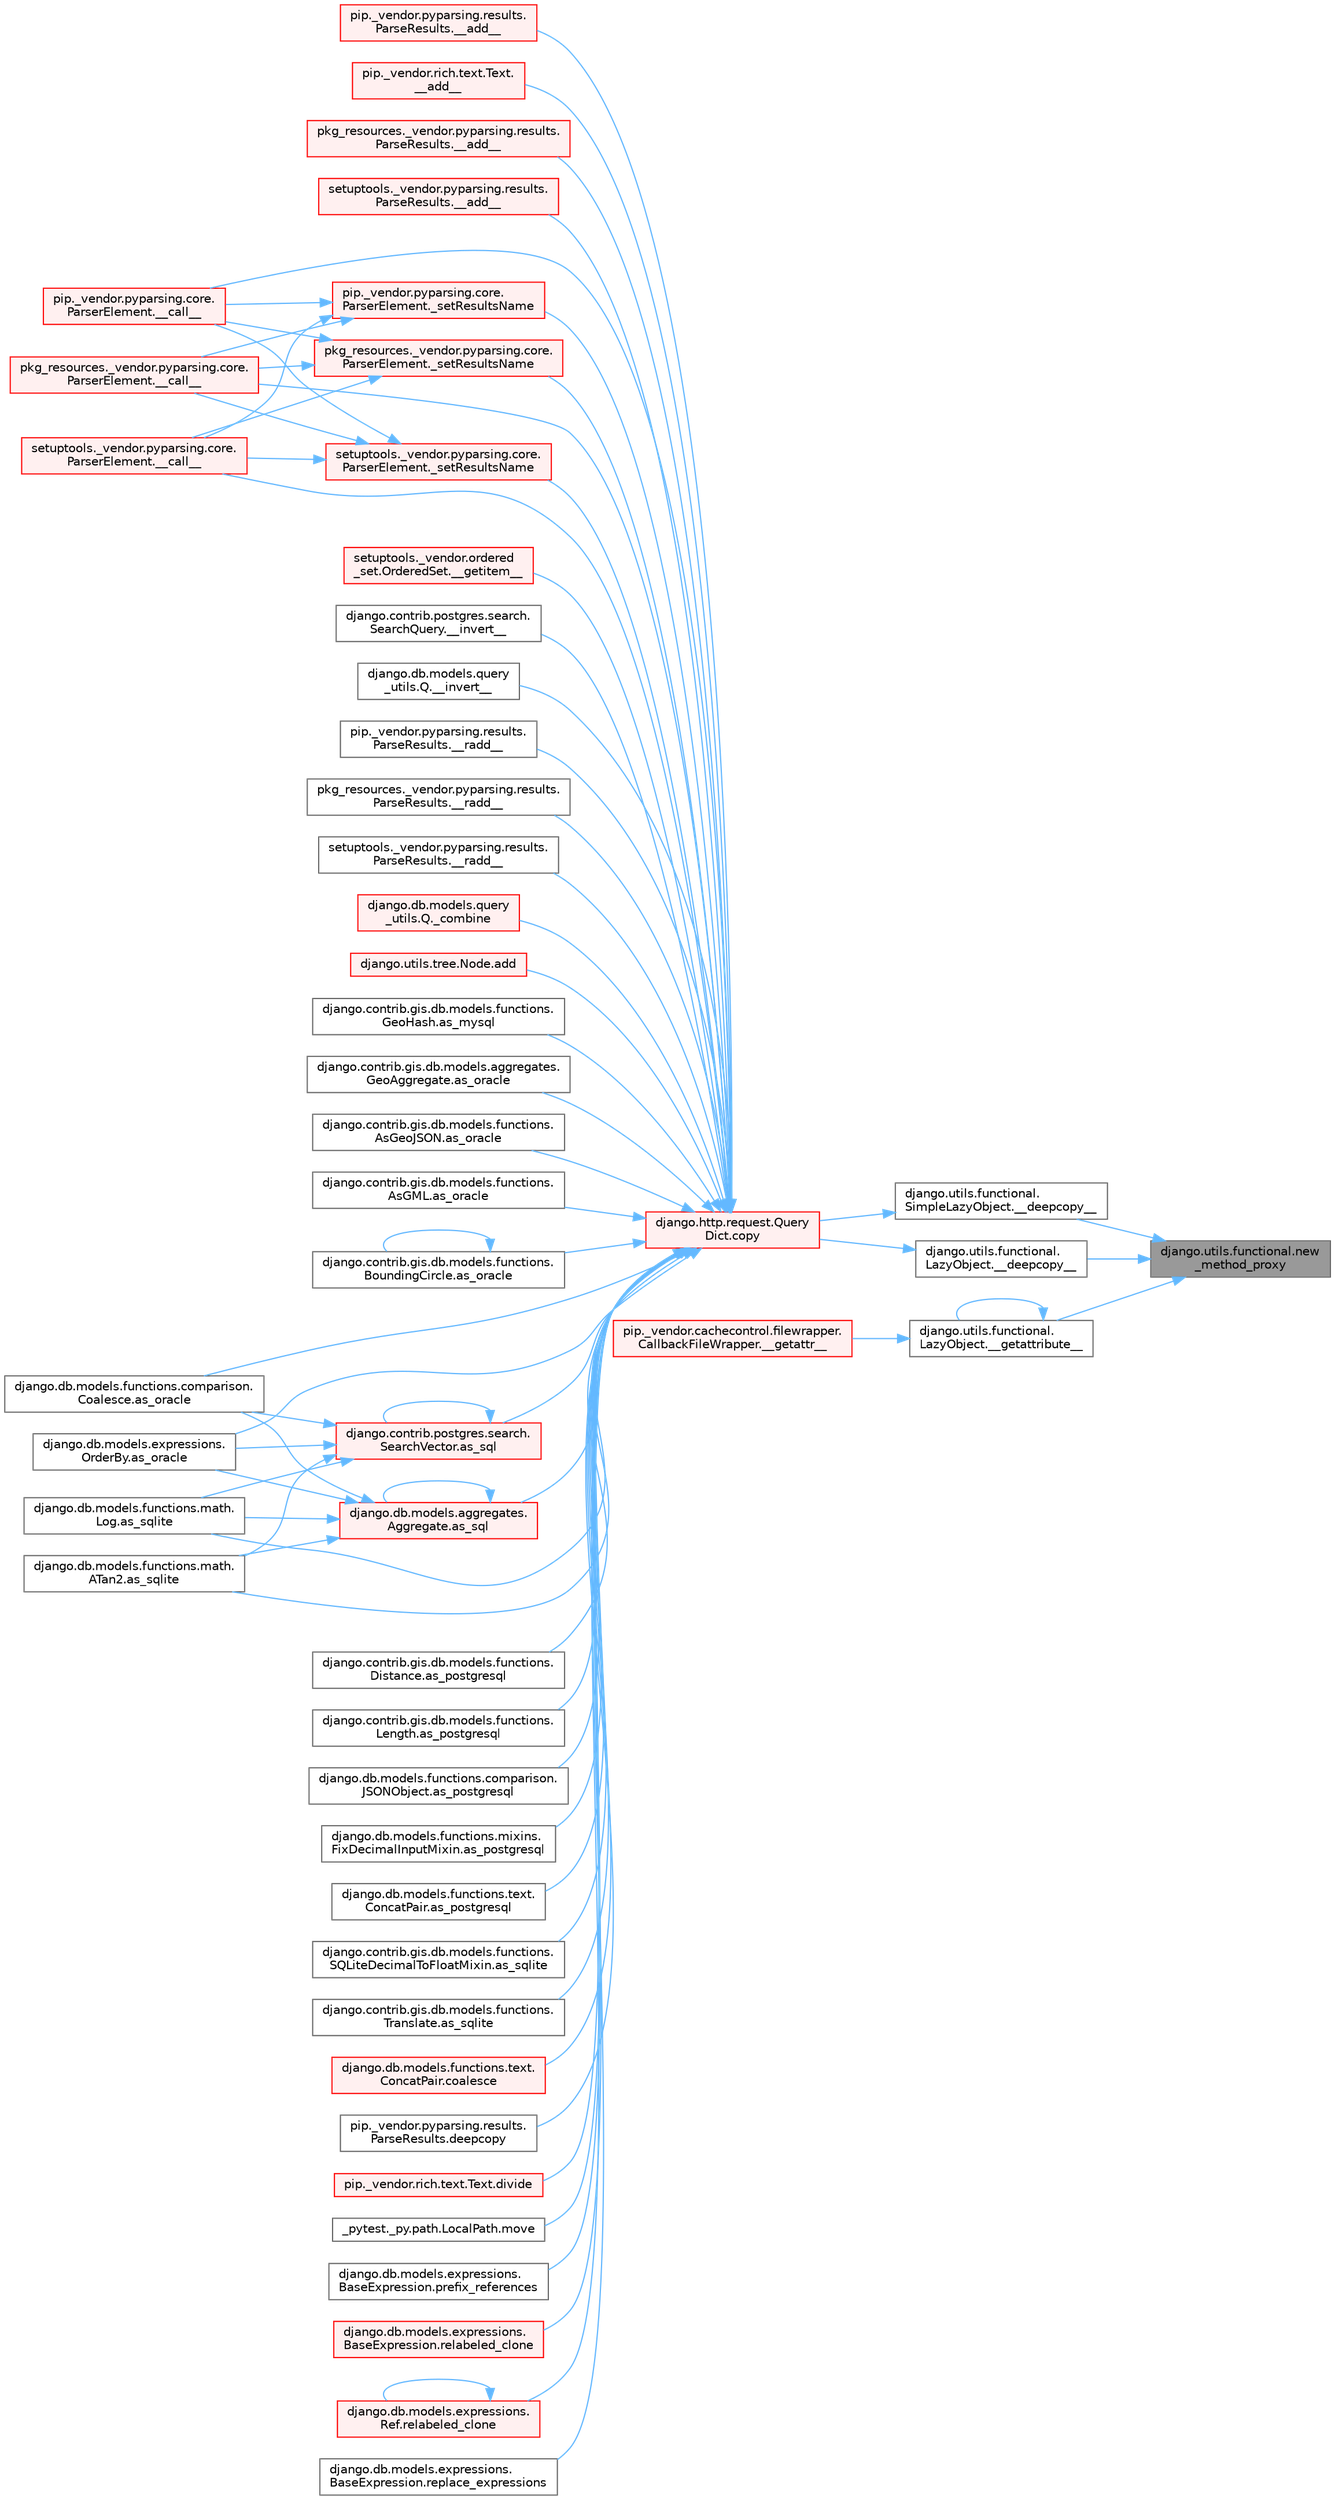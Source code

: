 digraph "django.utils.functional.new_method_proxy"
{
 // LATEX_PDF_SIZE
  bgcolor="transparent";
  edge [fontname=Helvetica,fontsize=10,labelfontname=Helvetica,labelfontsize=10];
  node [fontname=Helvetica,fontsize=10,shape=box,height=0.2,width=0.4];
  rankdir="RL";
  Node1 [id="Node000001",label="django.utils.functional.new\l_method_proxy",height=0.2,width=0.4,color="gray40", fillcolor="grey60", style="filled", fontcolor="black",tooltip=" "];
  Node1 -> Node2 [id="edge1_Node000001_Node000002",dir="back",color="steelblue1",style="solid",tooltip=" "];
  Node2 [id="Node000002",label="django.utils.functional.\lLazyObject.__deepcopy__",height=0.2,width=0.4,color="grey40", fillcolor="white", style="filled",URL="$classdjango_1_1utils_1_1functional_1_1_lazy_object.html#aff5fdae9fab23cf1c8dc3ed4e1906071",tooltip=" "];
  Node2 -> Node3 [id="edge2_Node000002_Node000003",dir="back",color="steelblue1",style="solid",tooltip=" "];
  Node3 [id="Node000003",label="django.http.request.Query\lDict.copy",height=0.2,width=0.4,color="red", fillcolor="#FFF0F0", style="filled",URL="$classdjango_1_1http_1_1request_1_1_query_dict.html#ada9e4956e62868c5587b9ffde7b358b5",tooltip=" "];
  Node3 -> Node4 [id="edge3_Node000003_Node000004",dir="back",color="steelblue1",style="solid",tooltip=" "];
  Node4 [id="Node000004",label="pip._vendor.pyparsing.results.\lParseResults.__add__",height=0.2,width=0.4,color="red", fillcolor="#FFF0F0", style="filled",URL="$classpip_1_1__vendor_1_1pyparsing_1_1results_1_1_parse_results.html#a3d042ec44a5277aec415d0527b3aa0f2",tooltip=" "];
  Node3 -> Node6 [id="edge4_Node000003_Node000006",dir="back",color="steelblue1",style="solid",tooltip=" "];
  Node6 [id="Node000006",label="pip._vendor.rich.text.Text.\l__add__",height=0.2,width=0.4,color="red", fillcolor="#FFF0F0", style="filled",URL="$classpip_1_1__vendor_1_1rich_1_1text_1_1_text.html#a53ddbcca645bcd523cc7875ede6a2691",tooltip=" "];
  Node3 -> Node7 [id="edge5_Node000003_Node000007",dir="back",color="steelblue1",style="solid",tooltip=" "];
  Node7 [id="Node000007",label="pkg_resources._vendor.pyparsing.results.\lParseResults.__add__",height=0.2,width=0.4,color="red", fillcolor="#FFF0F0", style="filled",URL="$classpkg__resources_1_1__vendor_1_1pyparsing_1_1results_1_1_parse_results.html#aac08c0df1060499bad944971ca3442b9",tooltip=" "];
  Node3 -> Node8 [id="edge6_Node000003_Node000008",dir="back",color="steelblue1",style="solid",tooltip=" "];
  Node8 [id="Node000008",label="setuptools._vendor.pyparsing.results.\lParseResults.__add__",height=0.2,width=0.4,color="red", fillcolor="#FFF0F0", style="filled",URL="$classsetuptools_1_1__vendor_1_1pyparsing_1_1results_1_1_parse_results.html#afddc4e6ba70870fb80a50fb1f12f43e3",tooltip=" "];
  Node3 -> Node9 [id="edge7_Node000003_Node000009",dir="back",color="steelblue1",style="solid",tooltip=" "];
  Node9 [id="Node000009",label="pip._vendor.pyparsing.core.\lParserElement.__call__",height=0.2,width=0.4,color="red", fillcolor="#FFF0F0", style="filled",URL="$classpip_1_1__vendor_1_1pyparsing_1_1core_1_1_parser_element.html#a2f5f22bc974026e007e59ad948002d7d",tooltip=" "];
  Node3 -> Node12 [id="edge8_Node000003_Node000012",dir="back",color="steelblue1",style="solid",tooltip=" "];
  Node12 [id="Node000012",label="pkg_resources._vendor.pyparsing.core.\lParserElement.__call__",height=0.2,width=0.4,color="red", fillcolor="#FFF0F0", style="filled",URL="$classpkg__resources_1_1__vendor_1_1pyparsing_1_1core_1_1_parser_element.html#afcbb17119d97bfa6d626db404fc46c5d",tooltip=" "];
  Node3 -> Node13 [id="edge9_Node000003_Node000013",dir="back",color="steelblue1",style="solid",tooltip=" "];
  Node13 [id="Node000013",label="setuptools._vendor.pyparsing.core.\lParserElement.__call__",height=0.2,width=0.4,color="red", fillcolor="#FFF0F0", style="filled",URL="$classsetuptools_1_1__vendor_1_1pyparsing_1_1core_1_1_parser_element.html#a28d20326a3f54e2777adc97073328291",tooltip=" "];
  Node3 -> Node14 [id="edge10_Node000003_Node000014",dir="back",color="steelblue1",style="solid",tooltip=" "];
  Node14 [id="Node000014",label="setuptools._vendor.ordered\l_set.OrderedSet.__getitem__",height=0.2,width=0.4,color="red", fillcolor="#FFF0F0", style="filled",URL="$classsetuptools_1_1__vendor_1_1ordered__set_1_1_ordered_set.html#aaa8657c0e85788ac2555cc46176b060c",tooltip=" "];
  Node3 -> Node140 [id="edge11_Node000003_Node000140",dir="back",color="steelblue1",style="solid",tooltip=" "];
  Node140 [id="Node000140",label="django.contrib.postgres.search.\lSearchQuery.__invert__",height=0.2,width=0.4,color="grey40", fillcolor="white", style="filled",URL="$classdjango_1_1contrib_1_1postgres_1_1search_1_1_search_query.html#ac6a7b74e22559ee2d0e348855bb3d42f",tooltip=" "];
  Node3 -> Node141 [id="edge12_Node000003_Node000141",dir="back",color="steelblue1",style="solid",tooltip=" "];
  Node141 [id="Node000141",label="django.db.models.query\l_utils.Q.__invert__",height=0.2,width=0.4,color="grey40", fillcolor="white", style="filled",URL="$classdjango_1_1db_1_1models_1_1query__utils_1_1_q.html#aaeda3970880cceb191cb640593f80bdf",tooltip=" "];
  Node3 -> Node142 [id="edge13_Node000003_Node000142",dir="back",color="steelblue1",style="solid",tooltip=" "];
  Node142 [id="Node000142",label="pip._vendor.pyparsing.results.\lParseResults.__radd__",height=0.2,width=0.4,color="grey40", fillcolor="white", style="filled",URL="$classpip_1_1__vendor_1_1pyparsing_1_1results_1_1_parse_results.html#afe7d2f27df6497e29cb2cfcd08d8dd40",tooltip=" "];
  Node3 -> Node143 [id="edge14_Node000003_Node000143",dir="back",color="steelblue1",style="solid",tooltip=" "];
  Node143 [id="Node000143",label="pkg_resources._vendor.pyparsing.results.\lParseResults.__radd__",height=0.2,width=0.4,color="grey40", fillcolor="white", style="filled",URL="$classpkg__resources_1_1__vendor_1_1pyparsing_1_1results_1_1_parse_results.html#a7a988886fbf5c1a9187986384e4df86a",tooltip=" "];
  Node3 -> Node144 [id="edge15_Node000003_Node000144",dir="back",color="steelblue1",style="solid",tooltip=" "];
  Node144 [id="Node000144",label="setuptools._vendor.pyparsing.results.\lParseResults.__radd__",height=0.2,width=0.4,color="grey40", fillcolor="white", style="filled",URL="$classsetuptools_1_1__vendor_1_1pyparsing_1_1results_1_1_parse_results.html#ae4ccddd5f7c4b56e755d4742bc029335",tooltip=" "];
  Node3 -> Node145 [id="edge16_Node000003_Node000145",dir="back",color="steelblue1",style="solid",tooltip=" "];
  Node145 [id="Node000145",label="django.db.models.query\l_utils.Q._combine",height=0.2,width=0.4,color="red", fillcolor="#FFF0F0", style="filled",URL="$classdjango_1_1db_1_1models_1_1query__utils_1_1_q.html#ade621b98231b73615e1aa3a726560c55",tooltip=" "];
  Node3 -> Node158 [id="edge17_Node000003_Node000158",dir="back",color="steelblue1",style="solid",tooltip=" "];
  Node158 [id="Node000158",label="pip._vendor.pyparsing.core.\lParserElement._setResultsName",height=0.2,width=0.4,color="red", fillcolor="#FFF0F0", style="filled",URL="$classpip_1_1__vendor_1_1pyparsing_1_1core_1_1_parser_element.html#a4682554ec6560cf3d1060cba60212b54",tooltip=" "];
  Node158 -> Node9 [id="edge18_Node000158_Node000009",dir="back",color="steelblue1",style="solid",tooltip=" "];
  Node158 -> Node12 [id="edge19_Node000158_Node000012",dir="back",color="steelblue1",style="solid",tooltip=" "];
  Node158 -> Node13 [id="edge20_Node000158_Node000013",dir="back",color="steelblue1",style="solid",tooltip=" "];
  Node3 -> Node162 [id="edge21_Node000003_Node000162",dir="back",color="steelblue1",style="solid",tooltip=" "];
  Node162 [id="Node000162",label="pkg_resources._vendor.pyparsing.core.\lParserElement._setResultsName",height=0.2,width=0.4,color="red", fillcolor="#FFF0F0", style="filled",URL="$classpkg__resources_1_1__vendor_1_1pyparsing_1_1core_1_1_parser_element.html#a84c9abb71474719f0beed3a171d4d031",tooltip=" "];
  Node162 -> Node9 [id="edge22_Node000162_Node000009",dir="back",color="steelblue1",style="solid",tooltip=" "];
  Node162 -> Node12 [id="edge23_Node000162_Node000012",dir="back",color="steelblue1",style="solid",tooltip=" "];
  Node162 -> Node13 [id="edge24_Node000162_Node000013",dir="back",color="steelblue1",style="solid",tooltip=" "];
  Node3 -> Node163 [id="edge25_Node000003_Node000163",dir="back",color="steelblue1",style="solid",tooltip=" "];
  Node163 [id="Node000163",label="setuptools._vendor.pyparsing.core.\lParserElement._setResultsName",height=0.2,width=0.4,color="red", fillcolor="#FFF0F0", style="filled",URL="$classsetuptools_1_1__vendor_1_1pyparsing_1_1core_1_1_parser_element.html#ad1c3dd5ac98b4103f6c2a679005e141b",tooltip=" "];
  Node163 -> Node9 [id="edge26_Node000163_Node000009",dir="back",color="steelblue1",style="solid",tooltip=" "];
  Node163 -> Node12 [id="edge27_Node000163_Node000012",dir="back",color="steelblue1",style="solid",tooltip=" "];
  Node163 -> Node13 [id="edge28_Node000163_Node000013",dir="back",color="steelblue1",style="solid",tooltip=" "];
  Node3 -> Node164 [id="edge29_Node000003_Node000164",dir="back",color="steelblue1",style="solid",tooltip=" "];
  Node164 [id="Node000164",label="django.utils.tree.Node.add",height=0.2,width=0.4,color="red", fillcolor="#FFF0F0", style="filled",URL="$classdjango_1_1utils_1_1tree_1_1_node.html#a2c883d105b5c9cfd32bff72c7469f18c",tooltip=" "];
  Node3 -> Node485 [id="edge30_Node000003_Node000485",dir="back",color="steelblue1",style="solid",tooltip=" "];
  Node485 [id="Node000485",label="django.contrib.gis.db.models.functions.\lGeoHash.as_mysql",height=0.2,width=0.4,color="grey40", fillcolor="white", style="filled",URL="$classdjango_1_1contrib_1_1gis_1_1db_1_1models_1_1functions_1_1_geo_hash.html#a68a859b5c99e8450f6a4df79ef08fd89",tooltip=" "];
  Node3 -> Node486 [id="edge31_Node000003_Node000486",dir="back",color="steelblue1",style="solid",tooltip=" "];
  Node486 [id="Node000486",label="django.contrib.gis.db.models.aggregates.\lGeoAggregate.as_oracle",height=0.2,width=0.4,color="grey40", fillcolor="white", style="filled",URL="$classdjango_1_1contrib_1_1gis_1_1db_1_1models_1_1aggregates_1_1_geo_aggregate.html#a537ce307d50a80a372c22e07a9f25fa6",tooltip=" "];
  Node3 -> Node487 [id="edge32_Node000003_Node000487",dir="back",color="steelblue1",style="solid",tooltip=" "];
  Node487 [id="Node000487",label="django.contrib.gis.db.models.functions.\lAsGeoJSON.as_oracle",height=0.2,width=0.4,color="grey40", fillcolor="white", style="filled",URL="$classdjango_1_1contrib_1_1gis_1_1db_1_1models_1_1functions_1_1_as_geo_j_s_o_n.html#ae6e5acc7a92749f69dc7b18a973ffaae",tooltip=" "];
  Node3 -> Node488 [id="edge33_Node000003_Node000488",dir="back",color="steelblue1",style="solid",tooltip=" "];
  Node488 [id="Node000488",label="django.contrib.gis.db.models.functions.\lAsGML.as_oracle",height=0.2,width=0.4,color="grey40", fillcolor="white", style="filled",URL="$classdjango_1_1contrib_1_1gis_1_1db_1_1models_1_1functions_1_1_as_g_m_l.html#a0a70238d2ad8f058ef86dbfc6e8f3566",tooltip=" "];
  Node3 -> Node489 [id="edge34_Node000003_Node000489",dir="back",color="steelblue1",style="solid",tooltip=" "];
  Node489 [id="Node000489",label="django.contrib.gis.db.models.functions.\lBoundingCircle.as_oracle",height=0.2,width=0.4,color="grey40", fillcolor="white", style="filled",URL="$classdjango_1_1contrib_1_1gis_1_1db_1_1models_1_1functions_1_1_bounding_circle.html#a63203e27009441455a424b3a41593cd6",tooltip=" "];
  Node489 -> Node489 [id="edge35_Node000489_Node000489",dir="back",color="steelblue1",style="solid",tooltip=" "];
  Node3 -> Node490 [id="edge36_Node000003_Node000490",dir="back",color="steelblue1",style="solid",tooltip=" "];
  Node490 [id="Node000490",label="django.db.models.expressions.\lOrderBy.as_oracle",height=0.2,width=0.4,color="grey40", fillcolor="white", style="filled",URL="$classdjango_1_1db_1_1models_1_1expressions_1_1_order_by.html#af9b6ede9b0df85d6bcf54f983b3a8f6a",tooltip=" "];
  Node3 -> Node491 [id="edge37_Node000003_Node000491",dir="back",color="steelblue1",style="solid",tooltip=" "];
  Node491 [id="Node000491",label="django.db.models.functions.comparison.\lCoalesce.as_oracle",height=0.2,width=0.4,color="grey40", fillcolor="white", style="filled",URL="$classdjango_1_1db_1_1models_1_1functions_1_1comparison_1_1_coalesce.html#a1bbeea180ef3ef4d8ba5d51d33d6ef85",tooltip=" "];
  Node3 -> Node492 [id="edge38_Node000003_Node000492",dir="back",color="steelblue1",style="solid",tooltip=" "];
  Node492 [id="Node000492",label="django.contrib.gis.db.models.functions.\lDistance.as_postgresql",height=0.2,width=0.4,color="grey40", fillcolor="white", style="filled",URL="$classdjango_1_1contrib_1_1gis_1_1db_1_1models_1_1functions_1_1_distance.html#aa3844ad184f636fc69dec6e4ec51bce5",tooltip=" "];
  Node3 -> Node493 [id="edge39_Node000003_Node000493",dir="back",color="steelblue1",style="solid",tooltip=" "];
  Node493 [id="Node000493",label="django.contrib.gis.db.models.functions.\lLength.as_postgresql",height=0.2,width=0.4,color="grey40", fillcolor="white", style="filled",URL="$classdjango_1_1contrib_1_1gis_1_1db_1_1models_1_1functions_1_1_length.html#a32b7fc6b989a562d19b2ef3ea8a4d5aa",tooltip=" "];
  Node3 -> Node494 [id="edge40_Node000003_Node000494",dir="back",color="steelblue1",style="solid",tooltip=" "];
  Node494 [id="Node000494",label="django.db.models.functions.comparison.\lJSONObject.as_postgresql",height=0.2,width=0.4,color="grey40", fillcolor="white", style="filled",URL="$classdjango_1_1db_1_1models_1_1functions_1_1comparison_1_1_j_s_o_n_object.html#a43063faf2ecdd6c9dd3b5cae48336fac",tooltip=" "];
  Node3 -> Node495 [id="edge41_Node000003_Node000495",dir="back",color="steelblue1",style="solid",tooltip=" "];
  Node495 [id="Node000495",label="django.db.models.functions.mixins.\lFixDecimalInputMixin.as_postgresql",height=0.2,width=0.4,color="grey40", fillcolor="white", style="filled",URL="$classdjango_1_1db_1_1models_1_1functions_1_1mixins_1_1_fix_decimal_input_mixin.html#a064b38a679e55776f87518bc24a2f4a0",tooltip=" "];
  Node3 -> Node496 [id="edge42_Node000003_Node000496",dir="back",color="steelblue1",style="solid",tooltip=" "];
  Node496 [id="Node000496",label="django.db.models.functions.text.\lConcatPair.as_postgresql",height=0.2,width=0.4,color="grey40", fillcolor="white", style="filled",URL="$classdjango_1_1db_1_1models_1_1functions_1_1text_1_1_concat_pair.html#a8880d9c18439ef9091fa52b5121689db",tooltip=" "];
  Node3 -> Node497 [id="edge43_Node000003_Node000497",dir="back",color="steelblue1",style="solid",tooltip=" "];
  Node497 [id="Node000497",label="django.contrib.postgres.search.\lSearchVector.as_sql",height=0.2,width=0.4,color="red", fillcolor="#FFF0F0", style="filled",URL="$classdjango_1_1contrib_1_1postgres_1_1search_1_1_search_vector.html#a05812851011102db0b0966e4853bb77a",tooltip=" "];
  Node497 -> Node490 [id="edge44_Node000497_Node000490",dir="back",color="steelblue1",style="solid",tooltip=" "];
  Node497 -> Node491 [id="edge45_Node000497_Node000491",dir="back",color="steelblue1",style="solid",tooltip=" "];
  Node497 -> Node497 [id="edge46_Node000497_Node000497",dir="back",color="steelblue1",style="solid",tooltip=" "];
  Node497 -> Node514 [id="edge47_Node000497_Node000514",dir="back",color="steelblue1",style="solid",tooltip=" "];
  Node514 [id="Node000514",label="django.db.models.functions.math.\lATan2.as_sqlite",height=0.2,width=0.4,color="grey40", fillcolor="white", style="filled",URL="$classdjango_1_1db_1_1models_1_1functions_1_1math_1_1_a_tan2.html#ac343d11000341dfc431de19f416ea4b6",tooltip=" "];
  Node497 -> Node515 [id="edge48_Node000497_Node000515",dir="back",color="steelblue1",style="solid",tooltip=" "];
  Node515 [id="Node000515",label="django.db.models.functions.math.\lLog.as_sqlite",height=0.2,width=0.4,color="grey40", fillcolor="white", style="filled",URL="$classdjango_1_1db_1_1models_1_1functions_1_1math_1_1_log.html#afcc146563033738d87dd1dc17d005111",tooltip=" "];
  Node3 -> Node524 [id="edge49_Node000003_Node000524",dir="back",color="steelblue1",style="solid",tooltip=" "];
  Node524 [id="Node000524",label="django.db.models.aggregates.\lAggregate.as_sql",height=0.2,width=0.4,color="red", fillcolor="#FFF0F0", style="filled",URL="$classdjango_1_1db_1_1models_1_1aggregates_1_1_aggregate.html#aeb213202f480fabf5956d513efab08d6",tooltip=" "];
  Node524 -> Node490 [id="edge50_Node000524_Node000490",dir="back",color="steelblue1",style="solid",tooltip=" "];
  Node524 -> Node491 [id="edge51_Node000524_Node000491",dir="back",color="steelblue1",style="solid",tooltip=" "];
  Node524 -> Node524 [id="edge52_Node000524_Node000524",dir="back",color="steelblue1",style="solid",tooltip=" "];
  Node524 -> Node514 [id="edge53_Node000524_Node000514",dir="back",color="steelblue1",style="solid",tooltip=" "];
  Node524 -> Node515 [id="edge54_Node000524_Node000515",dir="back",color="steelblue1",style="solid",tooltip=" "];
  Node3 -> Node525 [id="edge55_Node000003_Node000525",dir="back",color="steelblue1",style="solid",tooltip=" "];
  Node525 [id="Node000525",label="django.contrib.gis.db.models.functions.\lSQLiteDecimalToFloatMixin.as_sqlite",height=0.2,width=0.4,color="grey40", fillcolor="white", style="filled",URL="$classdjango_1_1contrib_1_1gis_1_1db_1_1models_1_1functions_1_1_s_q_lite_decimal_to_float_mixin.html#a81cb088d1d2ec14ec886090dc7a8d837",tooltip=" "];
  Node3 -> Node526 [id="edge56_Node000003_Node000526",dir="back",color="steelblue1",style="solid",tooltip=" "];
  Node526 [id="Node000526",label="django.contrib.gis.db.models.functions.\lTranslate.as_sqlite",height=0.2,width=0.4,color="grey40", fillcolor="white", style="filled",URL="$classdjango_1_1contrib_1_1gis_1_1db_1_1models_1_1functions_1_1_translate.html#affb203af954caae1005ba723fcb3e2a4",tooltip=" "];
  Node3 -> Node514 [id="edge57_Node000003_Node000514",dir="back",color="steelblue1",style="solid",tooltip=" "];
  Node3 -> Node515 [id="edge58_Node000003_Node000515",dir="back",color="steelblue1",style="solid",tooltip=" "];
  Node3 -> Node527 [id="edge59_Node000003_Node000527",dir="back",color="steelblue1",style="solid",tooltip=" "];
  Node527 [id="Node000527",label="django.db.models.functions.text.\lConcatPair.coalesce",height=0.2,width=0.4,color="red", fillcolor="#FFF0F0", style="filled",URL="$classdjango_1_1db_1_1models_1_1functions_1_1text_1_1_concat_pair.html#a0db21e692942ec3668ea8be83e6914e1",tooltip=" "];
  Node3 -> Node529 [id="edge60_Node000003_Node000529",dir="back",color="steelblue1",style="solid",tooltip=" "];
  Node529 [id="Node000529",label="pip._vendor.pyparsing.results.\lParseResults.deepcopy",height=0.2,width=0.4,color="grey40", fillcolor="white", style="filled",URL="$classpip_1_1__vendor_1_1pyparsing_1_1results_1_1_parse_results.html#adabe58287f8001ce7e5eb94594c0f4c8",tooltip=" "];
  Node3 -> Node530 [id="edge61_Node000003_Node000530",dir="back",color="steelblue1",style="solid",tooltip=" "];
  Node530 [id="Node000530",label="pip._vendor.rich.text.Text.divide",height=0.2,width=0.4,color="red", fillcolor="#FFF0F0", style="filled",URL="$classpip_1_1__vendor_1_1rich_1_1text_1_1_text.html#a07dc70deb29ea374cfff03489995bcac",tooltip=" "];
  Node3 -> Node337 [id="edge62_Node000003_Node000337",dir="back",color="steelblue1",style="solid",tooltip=" "];
  Node337 [id="Node000337",label="_pytest._py.path.LocalPath.move",height=0.2,width=0.4,color="grey40", fillcolor="white", style="filled",URL="$class__pytest_1_1__py_1_1path_1_1_local_path.html#aa422ed3e93248c07445d217b72c0bf28",tooltip=" "];
  Node3 -> Node574 [id="edge63_Node000003_Node000574",dir="back",color="steelblue1",style="solid",tooltip=" "];
  Node574 [id="Node000574",label="django.db.models.expressions.\lBaseExpression.prefix_references",height=0.2,width=0.4,color="grey40", fillcolor="white", style="filled",URL="$classdjango_1_1db_1_1models_1_1expressions_1_1_base_expression.html#a9bc121f5809267eae0de9031ef27c854",tooltip=" "];
  Node3 -> Node575 [id="edge64_Node000003_Node000575",dir="back",color="steelblue1",style="solid",tooltip=" "];
  Node575 [id="Node000575",label="django.db.models.expressions.\lBaseExpression.relabeled_clone",height=0.2,width=0.4,color="red", fillcolor="#FFF0F0", style="filled",URL="$classdjango_1_1db_1_1models_1_1expressions_1_1_base_expression.html#a9ab1678dec9695e3a5afc9cc18b4a9f7",tooltip=" "];
  Node3 -> Node576 [id="edge65_Node000003_Node000576",dir="back",color="steelblue1",style="solid",tooltip=" "];
  Node576 [id="Node000576",label="django.db.models.expressions.\lRef.relabeled_clone",height=0.2,width=0.4,color="red", fillcolor="#FFF0F0", style="filled",URL="$classdjango_1_1db_1_1models_1_1expressions_1_1_ref.html#acd0e62d444712c98fac919102ed5c77b",tooltip=" "];
  Node576 -> Node576 [id="edge66_Node000576_Node000576",dir="back",color="steelblue1",style="solid",tooltip=" "];
  Node3 -> Node577 [id="edge67_Node000003_Node000577",dir="back",color="steelblue1",style="solid",tooltip=" "];
  Node577 [id="Node000577",label="django.db.models.expressions.\lBaseExpression.replace_expressions",height=0.2,width=0.4,color="grey40", fillcolor="white", style="filled",URL="$classdjango_1_1db_1_1models_1_1expressions_1_1_base_expression.html#abd44563bb836ae57b2b9ebe2a58300df",tooltip=" "];
  Node1 -> Node3180 [id="edge68_Node000001_Node003180",dir="back",color="steelblue1",style="solid",tooltip=" "];
  Node3180 [id="Node003180",label="django.utils.functional.\lSimpleLazyObject.__deepcopy__",height=0.2,width=0.4,color="grey40", fillcolor="white", style="filled",URL="$classdjango_1_1utils_1_1functional_1_1_simple_lazy_object.html#a105a89e5d93d192275122b450c209548",tooltip=" "];
  Node3180 -> Node3 [id="edge69_Node003180_Node000003",dir="back",color="steelblue1",style="solid",tooltip=" "];
  Node1 -> Node3181 [id="edge70_Node000001_Node003181",dir="back",color="steelblue1",style="solid",tooltip=" "];
  Node3181 [id="Node003181",label="django.utils.functional.\lLazyObject.__getattribute__",height=0.2,width=0.4,color="grey40", fillcolor="white", style="filled",URL="$classdjango_1_1utils_1_1functional_1_1_lazy_object.html#abff6015ca10b7fd4b4383aaa8f26f815",tooltip=" "];
  Node3181 -> Node3182 [id="edge71_Node003181_Node003182",dir="back",color="steelblue1",style="solid",tooltip=" "];
  Node3182 [id="Node003182",label="pip._vendor.cachecontrol.filewrapper.\lCallbackFileWrapper.__getattr__",height=0.2,width=0.4,color="red", fillcolor="#FFF0F0", style="filled",URL="$classpip_1_1__vendor_1_1cachecontrol_1_1filewrapper_1_1_callback_file_wrapper.html#af22d09088e40c27ff096a1d953153808",tooltip=" "];
  Node3181 -> Node3181 [id="edge72_Node003181_Node003181",dir="back",color="steelblue1",style="solid",tooltip=" "];
}
